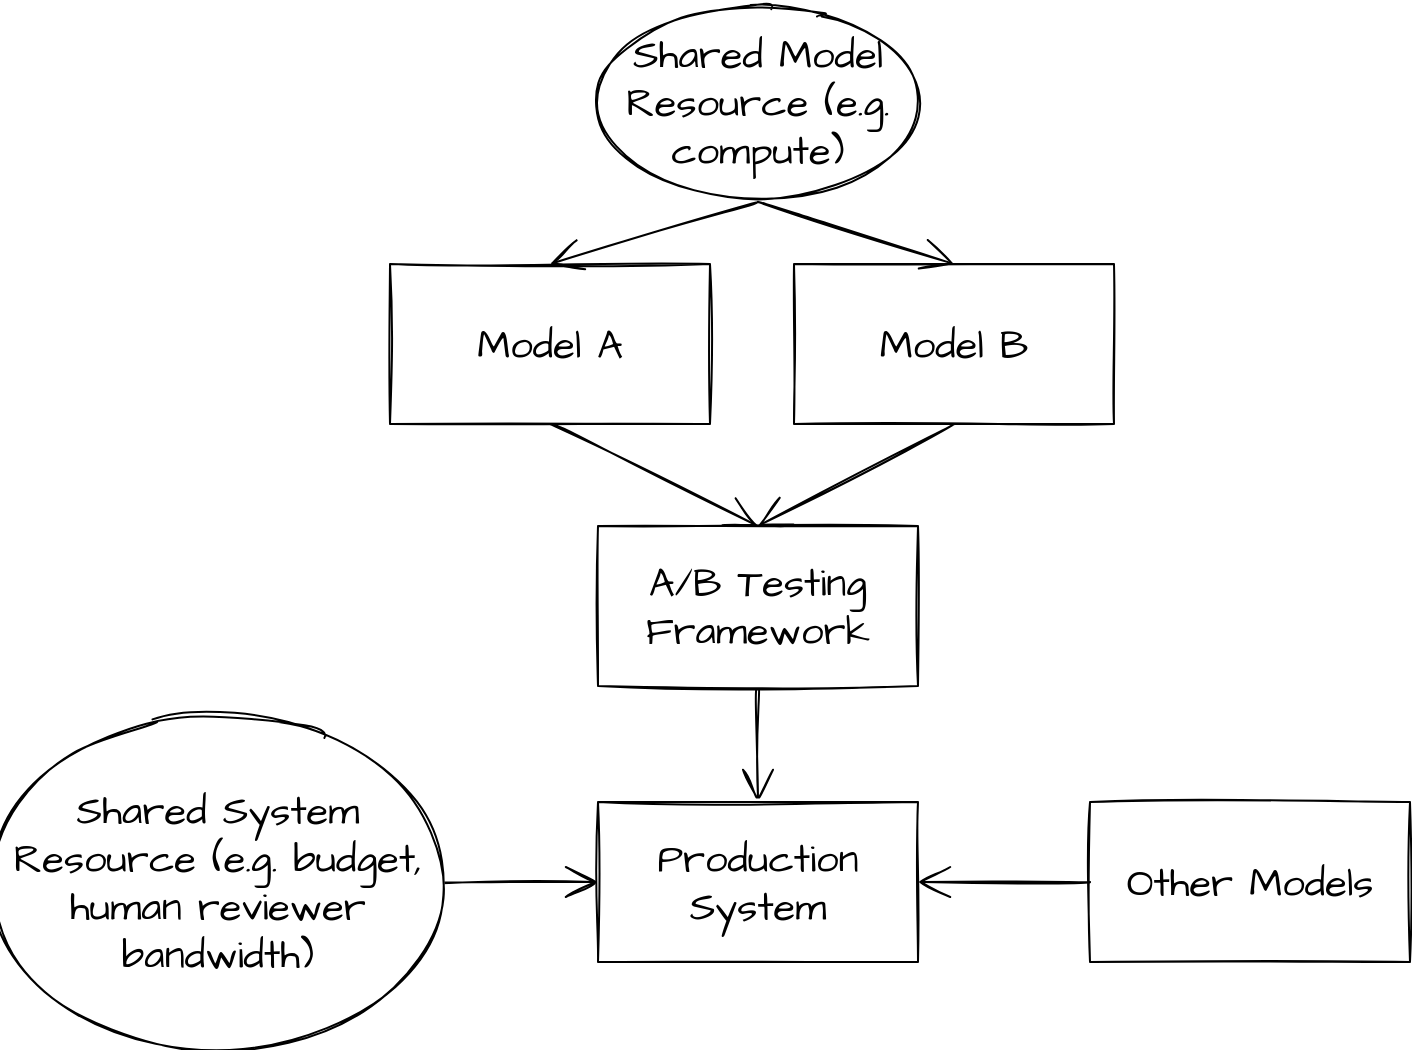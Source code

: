 <mxfile version="15.7.0" type="device"><diagram id="_CciSGnnMu5zk8KXMVQS" name="Page-1"><mxGraphModel dx="1229" dy="1251" grid="0" gridSize="10" guides="1" tooltips="1" connect="1" arrows="1" fold="1" page="0" pageScale="1" pageWidth="850" pageHeight="1100" math="0" shadow="0"><root><mxCell id="0"/><mxCell id="1" parent="0"/><mxCell id="N9BRMRXujNoklJysgzqW-1" value="Model A" style="rounded=0;whiteSpace=wrap;html=1;sketch=1;hachureGap=4;pointerEvents=0;fontFamily=Architects Daughter;fontSource=https%3A%2F%2Ffonts.googleapis.com%2Fcss%3Ffamily%3DArchitects%2BDaughter;fontSize=20;" vertex="1" parent="1"><mxGeometry x="24" y="70" width="160" height="80" as="geometry"/></mxCell><mxCell id="N9BRMRXujNoklJysgzqW-2" value="Model B" style="rounded=0;whiteSpace=wrap;html=1;sketch=1;hachureGap=4;pointerEvents=0;fontFamily=Architects Daughter;fontSource=https%3A%2F%2Ffonts.googleapis.com%2Fcss%3Ffamily%3DArchitects%2BDaughter;fontSize=20;" vertex="1" parent="1"><mxGeometry x="226" y="70" width="160" height="80" as="geometry"/></mxCell><mxCell id="N9BRMRXujNoklJysgzqW-7" style="edgeStyle=none;curved=1;rounded=0;sketch=1;hachureGap=4;orthogonalLoop=1;jettySize=auto;html=1;exitX=0.5;exitY=1;exitDx=0;exitDy=0;entryX=0.5;entryY=0;entryDx=0;entryDy=0;fontFamily=Architects Daughter;fontSource=https%3A%2F%2Ffonts.googleapis.com%2Fcss%3Ffamily%3DArchitects%2BDaughter;fontSize=16;endArrow=open;startSize=14;endSize=14;sourcePerimeterSpacing=8;targetPerimeterSpacing=8;" edge="1" parent="1" source="N9BRMRXujNoklJysgzqW-3" target="N9BRMRXujNoklJysgzqW-1"><mxGeometry relative="1" as="geometry"/></mxCell><mxCell id="N9BRMRXujNoklJysgzqW-8" style="edgeStyle=none;curved=1;rounded=0;sketch=1;hachureGap=4;orthogonalLoop=1;jettySize=auto;html=1;exitX=0.5;exitY=1;exitDx=0;exitDy=0;entryX=0.5;entryY=0;entryDx=0;entryDy=0;fontFamily=Architects Daughter;fontSource=https%3A%2F%2Ffonts.googleapis.com%2Fcss%3Ffamily%3DArchitects%2BDaughter;fontSize=16;endArrow=open;startSize=14;endSize=14;sourcePerimeterSpacing=8;targetPerimeterSpacing=8;" edge="1" parent="1" source="N9BRMRXujNoklJysgzqW-3" target="N9BRMRXujNoklJysgzqW-2"><mxGeometry relative="1" as="geometry"/></mxCell><mxCell id="N9BRMRXujNoklJysgzqW-3" value="Shared Model Resource (e.g. compute)" style="ellipse;whiteSpace=wrap;html=1;sketch=1;hachureGap=4;pointerEvents=0;fontFamily=Architects Daughter;fontSource=https%3A%2F%2Ffonts.googleapis.com%2Fcss%3Ffamily%3DArchitects%2BDaughter;fontSize=20;" vertex="1" parent="1"><mxGeometry x="128" y="-61" width="160" height="100" as="geometry"/></mxCell><mxCell id="N9BRMRXujNoklJysgzqW-16" style="edgeStyle=none;curved=1;rounded=0;sketch=1;hachureGap=4;orthogonalLoop=1;jettySize=auto;html=1;exitX=0.5;exitY=1;exitDx=0;exitDy=0;entryX=0.5;entryY=0;entryDx=0;entryDy=0;fontFamily=Architects Daughter;fontSource=https%3A%2F%2Ffonts.googleapis.com%2Fcss%3Ffamily%3DArchitects%2BDaughter;fontSize=16;endArrow=open;startSize=14;endSize=14;sourcePerimeterSpacing=8;targetPerimeterSpacing=8;" edge="1" parent="1" source="N9BRMRXujNoklJysgzqW-5" target="N9BRMRXujNoklJysgzqW-9"><mxGeometry relative="1" as="geometry"/></mxCell><mxCell id="N9BRMRXujNoklJysgzqW-5" value="A/B Testing Framework" style="rounded=0;whiteSpace=wrap;html=1;sketch=1;hachureGap=4;pointerEvents=0;fontFamily=Architects Daughter;fontSource=https%3A%2F%2Ffonts.googleapis.com%2Fcss%3Ffamily%3DArchitects%2BDaughter;fontSize=20;" vertex="1" parent="1"><mxGeometry x="128" y="201" width="160" height="80" as="geometry"/></mxCell><mxCell id="N9BRMRXujNoklJysgzqW-9" value="Production System" style="rounded=0;whiteSpace=wrap;html=1;sketch=1;hachureGap=4;pointerEvents=0;fontFamily=Architects Daughter;fontSource=https%3A%2F%2Ffonts.googleapis.com%2Fcss%3Ffamily%3DArchitects%2BDaughter;fontSize=20;" vertex="1" parent="1"><mxGeometry x="128" y="339" width="160" height="80" as="geometry"/></mxCell><mxCell id="N9BRMRXujNoklJysgzqW-10" value="" style="edgeStyle=none;orthogonalLoop=1;jettySize=auto;html=1;rounded=0;sketch=1;hachureGap=4;fontFamily=Architects Daughter;fontSource=https%3A%2F%2Ffonts.googleapis.com%2Fcss%3Ffamily%3DArchitects%2BDaughter;fontSize=16;endArrow=open;startSize=14;endSize=14;sourcePerimeterSpacing=8;targetPerimeterSpacing=8;curved=1;exitX=0.5;exitY=1;exitDx=0;exitDy=0;entryX=0.5;entryY=0;entryDx=0;entryDy=0;" edge="1" parent="1" source="N9BRMRXujNoklJysgzqW-1" target="N9BRMRXujNoklJysgzqW-5"><mxGeometry width="120" relative="1" as="geometry"><mxPoint x="140" y="262" as="sourcePoint"/><mxPoint x="260" y="262" as="targetPoint"/><Array as="points"/></mxGeometry></mxCell><mxCell id="N9BRMRXujNoklJysgzqW-15" value="" style="edgeStyle=none;orthogonalLoop=1;jettySize=auto;html=1;rounded=0;sketch=1;hachureGap=4;fontFamily=Architects Daughter;fontSource=https%3A%2F%2Ffonts.googleapis.com%2Fcss%3Ffamily%3DArchitects%2BDaughter;fontSize=16;endArrow=open;startSize=14;endSize=14;sourcePerimeterSpacing=8;targetPerimeterSpacing=8;curved=1;exitX=0.5;exitY=1;exitDx=0;exitDy=0;entryX=0.5;entryY=0;entryDx=0;entryDy=0;" edge="1" parent="1" source="N9BRMRXujNoklJysgzqW-2" target="N9BRMRXujNoklJysgzqW-5"><mxGeometry width="120" relative="1" as="geometry"><mxPoint x="140" y="262" as="sourcePoint"/><mxPoint x="260" y="262" as="targetPoint"/><Array as="points"/></mxGeometry></mxCell><mxCell id="N9BRMRXujNoklJysgzqW-18" style="edgeStyle=none;curved=1;rounded=0;sketch=1;hachureGap=4;orthogonalLoop=1;jettySize=auto;html=1;exitX=1;exitY=0.5;exitDx=0;exitDy=0;entryX=0;entryY=0.5;entryDx=0;entryDy=0;fontFamily=Architects Daughter;fontSource=https%3A%2F%2Ffonts.googleapis.com%2Fcss%3Ffamily%3DArchitects%2BDaughter;fontSize=16;endArrow=open;startSize=14;endSize=14;sourcePerimeterSpacing=8;targetPerimeterSpacing=8;" edge="1" parent="1" source="N9BRMRXujNoklJysgzqW-17" target="N9BRMRXujNoklJysgzqW-9"><mxGeometry relative="1" as="geometry"/></mxCell><mxCell id="N9BRMRXujNoklJysgzqW-17" value="Shared System Resource (e.g. budget, human reviewer bandwidth)" style="ellipse;whiteSpace=wrap;html=1;sketch=1;hachureGap=4;pointerEvents=0;fontFamily=Architects Daughter;fontSource=https%3A%2F%2Ffonts.googleapis.com%2Fcss%3Ffamily%3DArchitects%2BDaughter;fontSize=20;" vertex="1" parent="1"><mxGeometry x="-170" y="296" width="216" height="166" as="geometry"/></mxCell><mxCell id="N9BRMRXujNoklJysgzqW-20" style="edgeStyle=none;curved=1;rounded=0;sketch=1;hachureGap=4;orthogonalLoop=1;jettySize=auto;html=1;exitX=0;exitY=0.5;exitDx=0;exitDy=0;entryX=1;entryY=0.5;entryDx=0;entryDy=0;fontFamily=Architects Daughter;fontSource=https%3A%2F%2Ffonts.googleapis.com%2Fcss%3Ffamily%3DArchitects%2BDaughter;fontSize=16;endArrow=open;startSize=14;endSize=14;sourcePerimeterSpacing=8;targetPerimeterSpacing=8;" edge="1" parent="1" source="N9BRMRXujNoklJysgzqW-19" target="N9BRMRXujNoklJysgzqW-9"><mxGeometry relative="1" as="geometry"/></mxCell><mxCell id="N9BRMRXujNoklJysgzqW-19" value="Other Models" style="rounded=0;whiteSpace=wrap;html=1;sketch=1;hachureGap=4;pointerEvents=0;fontFamily=Architects Daughter;fontSource=https%3A%2F%2Ffonts.googleapis.com%2Fcss%3Ffamily%3DArchitects%2BDaughter;fontSize=20;" vertex="1" parent="1"><mxGeometry x="374" y="339" width="160" height="80" as="geometry"/></mxCell></root></mxGraphModel></diagram></mxfile>